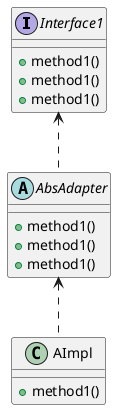 @startuml

interface Interface1
abstract class AbsAdapter
class AImpl

Interface1 <.. AbsAdapter
AbsAdapter <.. AImpl

Interface1 : +method1()
Interface1 : +method1()
Interface1 : +method1()
AbsAdapter : +method1()
AbsAdapter : +method1()
AbsAdapter : +method1()

AImpl : +method1()


@enduml